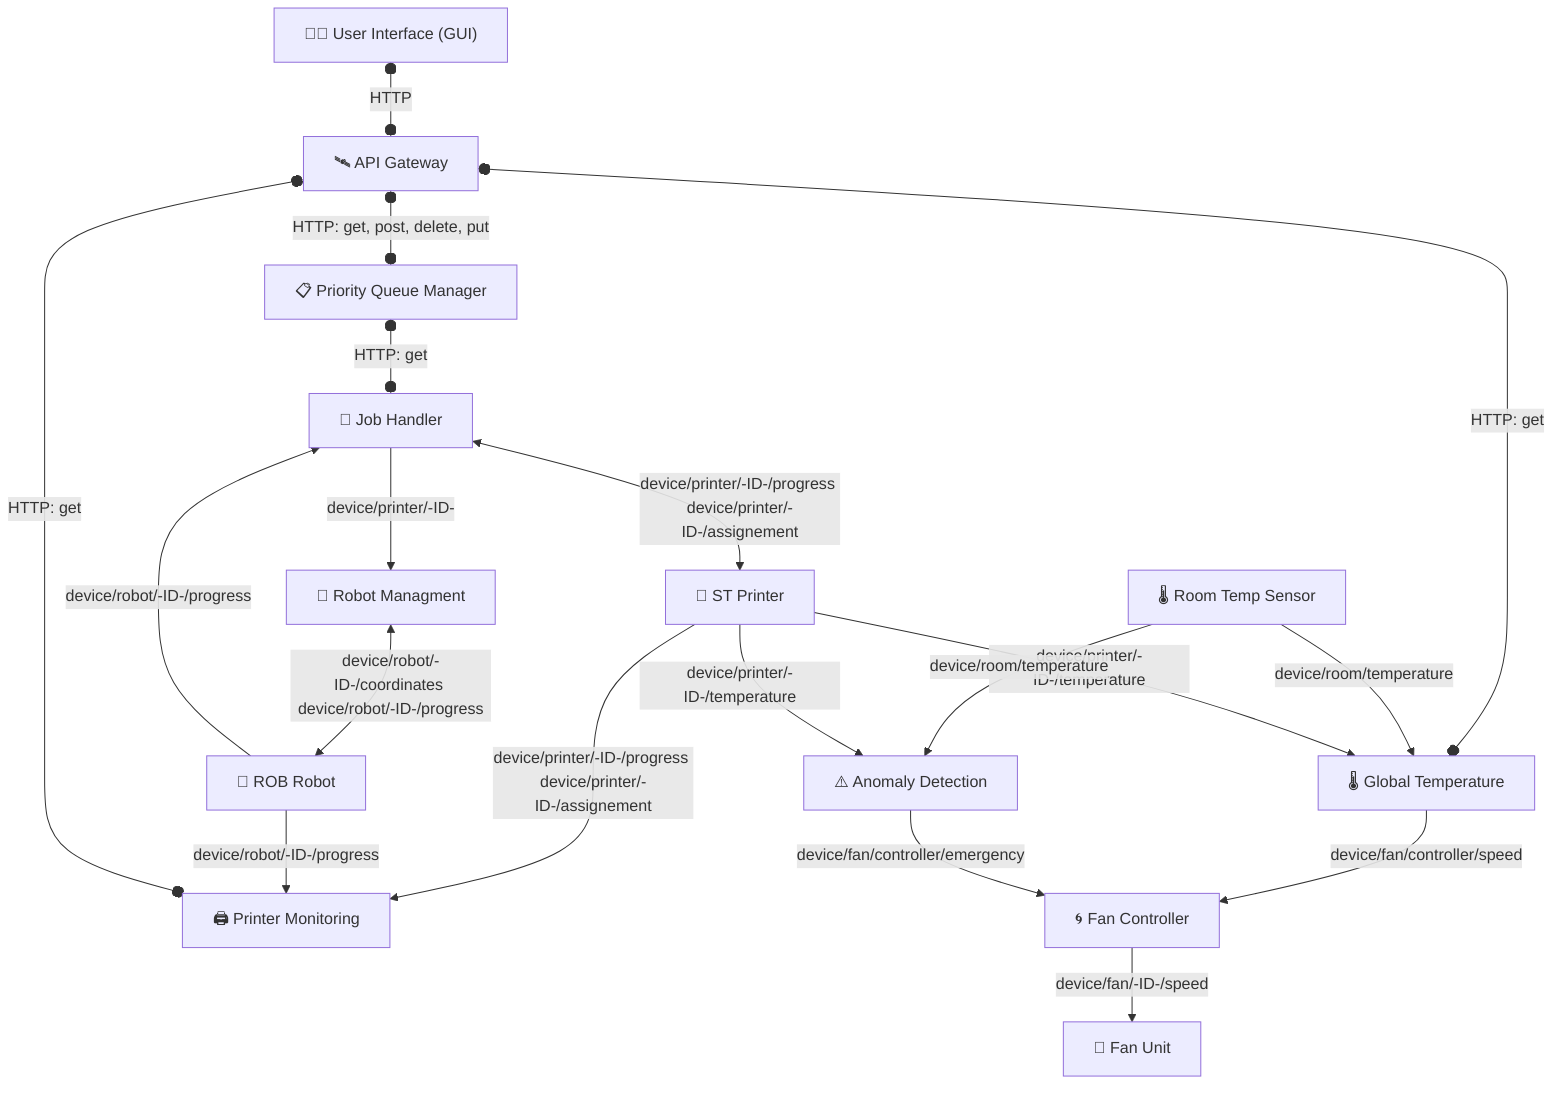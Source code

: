 flowchart TB

%% User Interaction Layer
GUI["🧑‍💻 User Interface (GUI)"]

%% HTTP Communication Layer
APIGW["🛰 API Gateway"]
QueueMgr["📋 Priority Queue Manager"]
TempGlobal["🌡 Global Temperature"]
PrinterMon["🖨 Printer Monitoring"]

%% MQTT Communication Layer
JobHandler["🧠 Job Handler"]
Planning["🧭 Robot Managment"]
ST["🧱 ST Printer"]
Anomaly["⚠️ Anomaly Detection"]
FanCtrl["🌀 Fan Controller"]

%% Device Layer (emoji-enhanced)
Robot["🤖 ROB Robot"]
Fan["💨 Fan Unit"]
TempSensor["🌡 Room Temp Sensor"]

%% Data Flow 
GUI o--o|HTTP| APIGW
APIGW o--o|HTTP: get, post, delete, put| QueueMgr
APIGW o--o|HTTP: get| TempGlobal
QueueMgr o--o|HTTP: get| JobHandler

JobHandler -->|device/printer/-ID-| Planning

TempSensor -->|device/room/temperature| TempGlobal

ST -->|device/printer/-ID-/temperature| TempGlobal 
ST -->|device/printer/-ID-/progress device/printer/-ID-/assignement| PrinterMon
JobHandler <-->|device/printer/-ID-/progress device/printer/-ID-/assignement| ST

Planning <-->|device/robot/-ID-/coordinates device/robot/-ID-/progress| Robot
Robot -->|device/robot/-ID-/progress| PrinterMon
Robot -->|device/robot/-ID-/progress| JobHandler 

APIGW o--o|HTTP: get| PrinterMon

TempGlobal -->|device/fan/controller/speed| FanCtrl
FanCtrl -->|device/fan/-ID-/speed| Fan

TempSensor -->|device/room/temperature| Anomaly
ST -->|device/printer/-ID-/temperature| Anomaly
Anomaly -->|device/fan/controller/emergency| FanCtrl